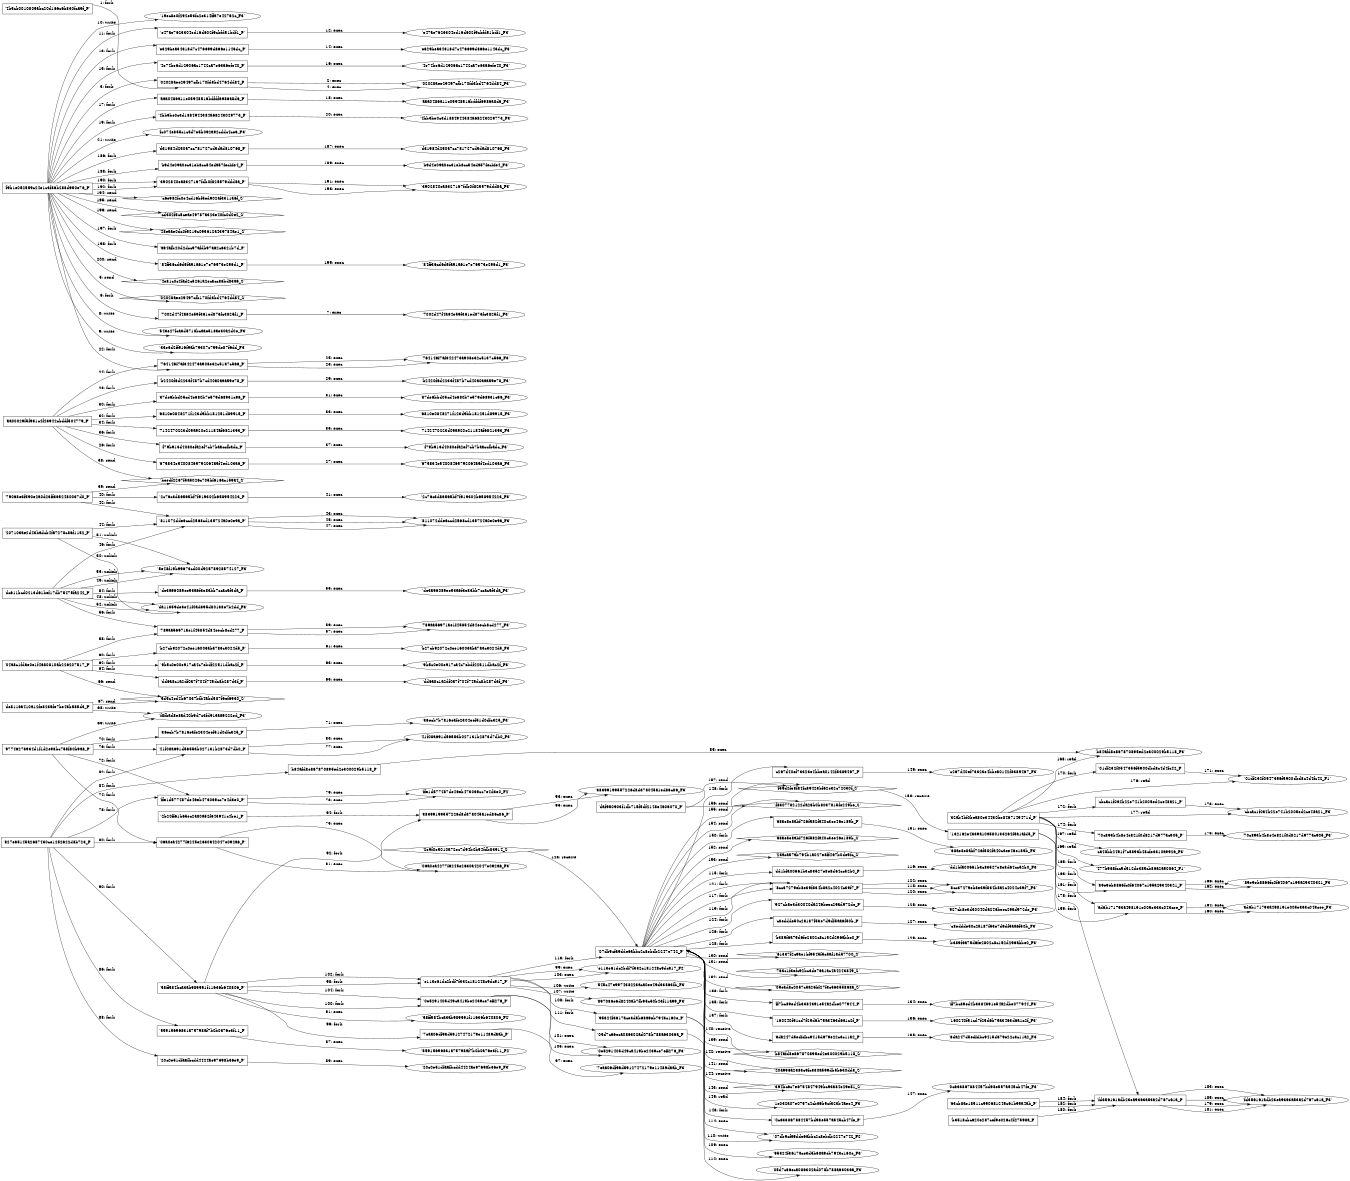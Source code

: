 digraph "D:\Learning\Paper\apt\基于CTI的攻击预警\Dataset\攻击图\ASGfromALLCTI\What tracking an attacker email infrastructure tells us about persistent cybercriminal operations.dot" {
rankdir="LR"
size="9"
fixedsize="false"
splines="true"
nodesep=0.3
ranksep=0
fontsize=10
overlap="scalexy"
engine= "neato"
	"'4b5cb0010805abc20d166c6b830fca9f_P'" [node_type=Process shape=box]
	"'02028aee29497cfb170fd3bd4764dd84_P'" [node_type=Process shape=box]
	"'4b5cb0010805abc20d166c6b830fca9f_P'" -> "'02028aee29497cfb170fd3bd4764dd84_P'" [label="1: fork"]
	"'02028aee29497cfb170fd3bd4764dd84_P'" [node_type=Process shape=box]
	"'02028aee29497cfb170fd3bd4764dd84_F3'" [node_type=File shape=ellipse]
	"'02028aee29497cfb170fd3bd4764dd84_P'" -> "'02028aee29497cfb170fd3bd4764dd84_F3'" [label="2: exec"]
	"'f9b1e052559c24e1c3f86b288d950e76_P'" [node_type=Process shape=box]
	"'02028aee29497cfb170fd3bd4764dd84_P'" [node_type=Process shape=box]
	"'f9b1e052559c24e1c3f86b288d950e76_P'" -> "'02028aee29497cfb170fd3bd4764dd84_P'" [label="3: fork"]
	"'02028aee29497cfb170fd3bd4764dd84_P'" [node_type=Process shape=box]
	"'02028aee29497cfb170fd3bd4764dd84_F3'" [node_type=File shape=ellipse]
	"'02028aee29497cfb170fd3bd4764dd84_P'" -> "'02028aee29497cfb170fd3bd4764dd84_F3'" [label="4: exec"]
	"'02028aee29497cfb170fd3bd4764dd84_S'" [node_type=Socket shape=diamond]
	"'f9b1e052559c24e1c3f86b288d950e76_P'" [node_type=Process shape=box]
	"'f9b1e052559c24e1c3f86b288d950e76_P'" -> "'02028aee29497cfb170fd3bd4764dd84_S'" [label="5: send"]
	"'f9b1e052559c24e1c3f86b288d950e76_P'" [node_type=Process shape=box]
	"'7002d47f4a64e59f361ed873fc3825f1_P'" [node_type=Process shape=box]
	"'f9b1e052559c24e1c3f86b288d950e76_P'" -> "'7002d47f4a64e59f361ed873fc3825f1_P'" [label="6: fork"]
	"'7002d47f4a64e59f361ed873fc3825f1_P'" [node_type=Process shape=box]
	"'7002d47f4a64e59f361ed873fc3825f1_F3'" [node_type=File shape=ellipse]
	"'7002d47f4a64e59f361ed873fc3825f1_P'" -> "'7002d47f4a64e59f361ed873fc3825f1_F3'" [label="7: exec"]
	"'543e27fca3d5718bcaae518ae30a2d0e_F3'" [node_type=file shape=ellipse]
	"'f9b1e052559c24e1c3f86b288d950e76_P'" [node_type=Process shape=box]
	"'f9b1e052559c24e1c3f86b288d950e76_P'" -> "'543e27fca3d5718bcaae518ae30a2d0e_F3'" [label="8: write"]
	"'33e3d2ff916f9ab79307c759de87f6dd_F3'" [node_type=file shape=ellipse]
	"'f9b1e052559c24e1c3f86b288d950e76_P'" [node_type=Process shape=box]
	"'f9b1e052559c24e1c3f86b288d950e76_P'" -> "'33e3d2ff916f9ab79307c759de87f6dd_F3'" [label="9: write"]
	"'19ec8e0f292e53fc2e314ffa7e42762c_F3'" [node_type=file shape=ellipse]
	"'f9b1e052559c24e1c3f86b288d950e76_P'" [node_type=Process shape=box]
	"'f9b1e052559c24e1c3f86b288d950e76_P'" -> "'19ec8e0f292e53fc2e314ffa7e42762c_F3'" [label="10: write"]
	"'f9b1e052559c24e1c3f86b288d950e76_P'" [node_type=Process shape=box]
	"'e47ae7623304ed16d602f9cbfd51bdf1_P'" [node_type=Process shape=box]
	"'f9b1e052559c24e1c3f86b288d950e76_P'" -> "'e47ae7623304ed16d602f9cbfd51bdf1_P'" [label="11: fork"]
	"'e47ae7623304ed16d602f9cbfd51bdf1_P'" [node_type=Process shape=box]
	"'e47ae7623304ed16d602f9cbfd51bdf1_F3'" [node_type=File shape=ellipse]
	"'e47ae7623304ed16d602f9cbfd51bdf1_P'" -> "'e47ae7623304ed16d602f9cbfd51bdf1_F3'" [label="12: exec"]
	"'f9b1e052559c24e1c3f86b288d950e76_P'" [node_type=Process shape=box]
	"'e329bea34318d7c476699d866e1143dc_P'" [node_type=Process shape=box]
	"'f9b1e052559c24e1c3f86b288d950e76_P'" -> "'e329bea34318d7c476699d866e1143dc_P'" [label="13: fork"]
	"'e329bea34318d7c476699d866e1143dc_P'" [node_type=Process shape=box]
	"'e329bea34318d7c476699d866e1143dc_F3'" [node_type=File shape=ellipse]
	"'e329bea34318d7c476699d866e1143dc_P'" -> "'e329bea34318d7c476699d866e1143dc_F3'" [label="14: exec"]
	"'f9b1e052559c24e1c3f86b288d950e76_P'" [node_type=Process shape=box]
	"'4e74be6d12906ac1742ca7e63a6efe40_P'" [node_type=Process shape=box]
	"'f9b1e052559c24e1c3f86b288d950e76_P'" -> "'4e74be6d12906ac1742ca7e63a6efe40_P'" [label="15: fork"]
	"'4e74be6d12906ac1742ca7e63a6efe40_P'" [node_type=Process shape=box]
	"'4e74be6d12906ac1742ca7e63a6efe40_F3'" [node_type=File shape=ellipse]
	"'4e74be6d12906ac1742ca7e63a6efe40_P'" -> "'4e74be6d12906ac1742ca7e63a6efe40_F3'" [label="16: exec"]
	"'f9b1e052559c24e1c3f86b288d950e76_P'" [node_type=Process shape=box]
	"'aaa0486a11e05948516bdfdf6986a8d6_P'" [node_type=Process shape=box]
	"'f9b1e052559c24e1c3f86b288d950e76_P'" -> "'aaa0486a11e05948516bdfdf6986a8d6_P'" [label="17: fork"]
	"'aaa0486a11e05948516bdfdf6986a8d6_P'" [node_type=Process shape=box]
	"'aaa0486a11e05948516bdfdf6986a8d6_F3'" [node_type=File shape=ellipse]
	"'aaa0486a11e05948516bdfdf6986a8d6_P'" -> "'aaa0486a11e05948516bdfdf6986a8d6_F3'" [label="18: exec"]
	"'f9b1e052559c24e1c3f86b288d950e76_P'" [node_type=Process shape=box]
	"'4bb9be0c3d1884944384a68243029773_P'" [node_type=Process shape=box]
	"'f9b1e052559c24e1c3f86b288d950e76_P'" -> "'4bb9be0c3d1884944384a68243029773_P'" [label="19: fork"]
	"'4bb9be0c3d1884944384a68243029773_P'" [node_type=Process shape=box]
	"'4bb9be0c3d1884944384a68243029773_F3'" [node_type=File shape=ellipse]
	"'4bb9be0c3d1884944384a68243029773_P'" -> "'4bb9be0c3d1884944384a68243029773_F3'" [label="20: exec"]
	"'fc074e855c1c5d7e5b092a92cddc4ce6_F3'" [node_type=file shape=ellipse]
	"'f9b1e052559c24e1c3f86b288d950e76_P'" [node_type=Process shape=box]
	"'f9b1e052559c24e1c3f86b288d950e76_P'" -> "'fc074e855c1c5d7e5b092a92cddc4ce6_F3'" [label="21: write"]
	"'f9b1e052559c24e1c3f86b288d950e76_P'" [node_type=Process shape=box]
	"'764146f7af342473a908e32c5137c566_P'" [node_type=Process shape=box]
	"'f9b1e052559c24e1c3f86b288d950e76_P'" -> "'764146f7af342473a908e32c5137c566_P'" [label="22: fork"]
	"'764146f7af342473a908e32c5137c566_P'" [node_type=Process shape=box]
	"'764146f7af342473a908e32c5137c566_F3'" [node_type=File shape=ellipse]
	"'764146f7af342473a908e32c5137c566_P'" -> "'764146f7af342473a908e32c5137c566_F3'" [label="23: exec"]
	"'aa00029f5f981c4f23942cbddf504779_P'" [node_type=Process shape=box]
	"'764146f7af342473a908e32c5137c566_P'" [node_type=Process shape=box]
	"'aa00029f5f981c4f23942cbddf504779_P'" -> "'764146f7af342473a908e32c5137c566_P'" [label="24: fork"]
	"'764146f7af342473a908e32c5137c566_P'" [node_type=Process shape=box]
	"'764146f7af342473a908e32c5137c566_F3'" [node_type=File shape=ellipse]
	"'764146f7af342473a908e32c5137c566_P'" -> "'764146f7af342473a908e32c5137c566_F3'" [label="25: exec"]
	"'aa00029f5f981c4f23942cbddf504779_P'" [node_type=Process shape=box]
	"'675834e54008465792064a5f4ed103a6_P'" [node_type=Process shape=box]
	"'aa00029f5f981c4f23942cbddf504779_P'" -> "'675834e54008465792064a5f4ed103a6_P'" [label="26: fork"]
	"'675834e54008465792064a5f4ed103a6_P'" [node_type=Process shape=box]
	"'675834e54008465792064a5f4ed103a6_F3'" [node_type=File shape=ellipse]
	"'675834e54008465792064a5f4ed103a6_P'" -> "'675834e54008465792064a5f4ed103a6_F3'" [label="27: exec"]
	"'aa00029f5f981c4f23942cbddf504779_P'" [node_type=Process shape=box]
	"'b2420f6d2233f487b7cd40a0aaa59e78_P'" [node_type=Process shape=box]
	"'aa00029f5f981c4f23942cbddf504779_P'" -> "'b2420f6d2233f487b7cd40a0aaa59e78_P'" [label="28: fork"]
	"'b2420f6d2233f487b7cd40a0aaa59e78_P'" [node_type=Process shape=box]
	"'b2420f6d2233f487b7cd40a0aaa59e78_F3'" [node_type=File shape=ellipse]
	"'b2420f6d2233f487b7cd40a0aaa59e78_P'" -> "'b2420f6d2233f487b7cd40a0aaa59e78_F3'" [label="29: exec"]
	"'aa00029f5f981c4f23942cbddf504779_P'" [node_type=Process shape=box]
	"'37de6bbd05cd4e680b7e579d68931c96_P'" [node_type=Process shape=box]
	"'aa00029f5f981c4f23942cbddf504779_P'" -> "'37de6bbd05cd4e680b7e579d68931c96_P'" [label="30: fork"]
	"'37de6bbd05cd4e680b7e579d68931c96_P'" [node_type=Process shape=box]
	"'37de6bbd05cd4e680b7e579d68931c96_F3'" [node_type=File shape=ellipse]
	"'37de6bbd05cd4e680b7e579d68931c96_P'" -> "'37de6bbd05cd4e680b7e579d68931c96_F3'" [label="31: exec"]
	"'aa00029f5f981c4f23942cbddf504779_P'" [node_type=Process shape=box]
	"'6810e0848271f123d9bb181251d89915_P'" [node_type=Process shape=box]
	"'aa00029f5f981c4f23942cbddf504779_P'" -> "'6810e0848271f123d9bb181251d89915_P'" [label="32: fork"]
	"'6810e0848271f123d9bb181251d89915_P'" [node_type=Process shape=box]
	"'6810e0848271f123d9bb181251d89915_F3'" [node_type=File shape=ellipse]
	"'6810e0848271f123d9bb181251d89915_P'" -> "'6810e0848271f123d9bb181251d89915_F3'" [label="33: exec"]
	"'aa00029f5f981c4f23942cbddf504779_P'" [node_type=Process shape=box]
	"'7142470223d09a920e21184af6821393_P'" [node_type=Process shape=box]
	"'aa00029f5f981c4f23942cbddf504779_P'" -> "'7142470223d09a920e21184af6821393_P'" [label="34: fork"]
	"'7142470223d09a920e21184af6821393_P'" [node_type=Process shape=box]
	"'7142470223d09a920e21184af6821393_F3'" [node_type=File shape=ellipse]
	"'7142470223d09a920e21184af6821393_P'" -> "'7142470223d09a920e21184af6821393_F3'" [label="35: exec"]
	"'aa00029f5f981c4f23942cbddf504779_P'" [node_type=Process shape=box]
	"'f79b913d4080efa2ef7cb7baaccfbadc_P'" [node_type=Process shape=box]
	"'aa00029f5f981c4f23942cbddf504779_P'" -> "'f79b913d4080efa2ef7cb7baaccfbadc_P'" [label="36: fork"]
	"'f79b913d4080efa2ef7cb7baaccfbadc_P'" [node_type=Process shape=box]
	"'f79b913d4080efa2ef7cb7baaccfbadc_F3'" [node_type=File shape=ellipse]
	"'f79b913d4080efa2ef7cb7baaccfbadc_P'" -> "'f79b913d4080efa2ef7cb7baaccfbadc_F3'" [label="37: exec"]
	"'beedf2267f5a5026c705bf616ac159a4_S'" [node_type=Socket shape=diamond]
	"'aa00029f5f981c4f23942cbddf504779_P'" [node_type=Process shape=box]
	"'aa00029f5f981c4f23942cbddf504779_P'" -> "'beedf2267f5a5026c705bf616ac159a4_S'" [label="38: send"]
	"'beedf2267f5a5026c705bf616ac159a4_S'" [node_type=Socket shape=diamond]
	"'79068e3f590e2a0d23ff3652480037d0_P'" [node_type=Process shape=box]
	"'79068e3f590e2a0d23ff3652480037d0_P'" -> "'beedf2267f5a5026c705bf616ac159a4_S'" [label="39: send"]
	"'79068e3f590e2a0d23ff3652480037d0_P'" [node_type=Process shape=box]
	"'2c76c3d86565bf7f919302b658954223_P'" [node_type=Process shape=box]
	"'79068e3f590e2a0d23ff3652480037d0_P'" -> "'2c76c3d86565bf7f919302b658954223_P'" [label="40: fork"]
	"'2c76c3d86565bf7f919302b658954223_P'" [node_type=Process shape=box]
	"'2c76c3d86565bf7f919302b658954223_F3'" [node_type=File shape=ellipse]
	"'2c76c3d86565bf7f919302b658954223_P'" -> "'2c76c3d86565bf7f919302b658954223_F3'" [label="41: exec"]
	"'79068e3f590e2a0d23ff3652480037d0_P'" [node_type=Process shape=box]
	"'811072dde6ccd2568cd135724a0e0e9a_P'" [node_type=Process shape=box]
	"'79068e3f590e2a0d23ff3652480037d0_P'" -> "'811072dde6ccd2568cd135724a0e0e9a_P'" [label="42: fork"]
	"'811072dde6ccd2568cd135724a0e0e9a_P'" [node_type=Process shape=box]
	"'811072dde6ccd2568cd135724a0e0e9a_F3'" [node_type=File shape=ellipse]
	"'811072dde6ccd2568cd135724a0e0e9a_P'" -> "'811072dde6ccd2568cd135724a0e0e9a_F3'" [label="43: exec"]
	"'207103ae2d43badcb4fa7278c86f1152_P'" [node_type=Process shape=box]
	"'811072dde6ccd2568cd135724a0e0e9a_P'" [node_type=Process shape=box]
	"'207103ae2d43badcb4fa7278c86f1152_P'" -> "'811072dde6ccd2568cd135724a0e0e9a_P'" [label="44: fork"]
	"'811072dde6ccd2568cd135724a0e0e9a_P'" [node_type=Process shape=box]
	"'811072dde6ccd2568cd135724a0e0e9a_F3'" [node_type=File shape=ellipse]
	"'811072dde6ccd2568cd135724a0e0e9a_P'" -> "'811072dde6ccd2568cd135724a0e0e9a_F3'" [label="45: exec"]
	"'dc611bcd0213d61bef17db75475fa242_P'" [node_type=Process shape=box]
	"'811072dde6ccd2568cd135724a0e0e9a_P'" [node_type=Process shape=box]
	"'dc611bcd0213d61bef17db75475fa242_P'" -> "'811072dde6ccd2568cd135724a0e0e9a_P'" [label="46: fork"]
	"'811072dde6ccd2568cd135724a0e0e9a_P'" [node_type=Process shape=box]
	"'811072dde6ccd2568cd135724a0e0e9a_F3'" [node_type=File shape=ellipse]
	"'811072dde6ccd2568cd135724a0e0e9a_P'" -> "'811072dde6ccd2568cd135724a0e0e9a_F3'" [label="47: exec"]
	"'da11359de3e41f0ad395d80138e7b2dd_F3'" [node_type=file shape=ellipse]
	"'dc611bcd0213d61bef17db75475fa242_P'" [node_type=Process shape=box]
	"'dc611bcd0213d61bef17db75475fa242_P'" -> "'da11359de3e41f0ad395d80138e7b2dd_F3'" [label="48: unlink"]
	"'5e48f19b99673cd00d92578928574127_F3'" [node_type=file shape=ellipse]
	"'dc611bcd0213d61bef17db75475fa242_P'" [node_type=Process shape=box]
	"'dc611bcd0213d61bef17db75475fa242_P'" -> "'5e48f19b99673cd00d92578928574127_F3'" [label="49: unlink"]
	"'da11359de3e41f0ad395d80138e7b2dd_F3'" [node_type=file shape=ellipse]
	"'207103ae2d43badcb4fa7278c86f1152_P'" [node_type=Process shape=box]
	"'207103ae2d43badcb4fa7278c86f1152_P'" -> "'da11359de3e41f0ad395d80138e7b2dd_F3'" [label="50: unlink"]
	"'5e48f19b99673cd00d92578928574127_F3'" [node_type=file shape=ellipse]
	"'207103ae2d43badcb4fa7278c86f1152_P'" [node_type=Process shape=box]
	"'207103ae2d43badcb4fa7278c86f1152_P'" -> "'5e48f19b99673cd00d92578928574127_F3'" [label="51: unlink"]
	"'da11359de3e41f0ad395d80138e7b2dd_F3'" [node_type=file shape=ellipse]
	"'dc611bcd0213d61bef17db75475fa242_P'" [node_type=Process shape=box]
	"'dc611bcd0213d61bef17db75475fa242_P'" -> "'da11359de3e41f0ad395d80138e7b2dd_F3'" [label="52: unlink"]
	"'5e48f19b99673cd00d92578928574127_F3'" [node_type=file shape=ellipse]
	"'dc611bcd0213d61bef17db75475fa242_P'" [node_type=Process shape=box]
	"'dc611bcd0213d61bef17db75475fa242_P'" -> "'5e48f19b99673cd00d92578928574127_F3'" [label="53: unlink"]
	"'dc611bcd0213d61bef17db75475fa242_P'" [node_type=Process shape=box]
	"'de3a96089ee53a6f3e83bb7ccac5f3da_P'" [node_type=Process shape=box]
	"'dc611bcd0213d61bef17db75475fa242_P'" -> "'de3a96089ee53a6f3e83bb7ccac5f3da_P'" [label="54: fork"]
	"'de3a96089ee53a6f3e83bb7ccac5f3da_P'" [node_type=Process shape=box]
	"'de3a96089ee53a6f3e83bb7ccac5f3da_F3'" [node_type=File shape=ellipse]
	"'de3a96089ee53a6f3e83bb7ccac5f3da_P'" -> "'de3a96089ee53a6f3e83bb7ccac5f3da_F3'" [label="55: exec"]
	"'dc611bcd0213d61bef17db75475fa242_P'" [node_type=Process shape=box]
	"'789aa56971ae1f45854d84eecb8cd277_P'" [node_type=Process shape=box]
	"'dc611bcd0213d61bef17db75475fa242_P'" -> "'789aa56971ae1f45854d84eecb8cd277_P'" [label="56: fork"]
	"'789aa56971ae1f45854d84eecb8cd277_P'" [node_type=Process shape=box]
	"'789aa56971ae1f45854d84eecb8cd277_F3'" [node_type=File shape=ellipse]
	"'789aa56971ae1f45854d84eecb8cd277_P'" -> "'789aa56971ae1f45854d84eecb8cd277_F3'" [label="57: exec"]
	"'04a8c1fdae0e1f4680810ab226207517_P'" [node_type=Process shape=box]
	"'789aa56971ae1f45854d84eecb8cd277_P'" [node_type=Process shape=box]
	"'04a8c1fdae0e1f4680810ab226207517_P'" -> "'789aa56971ae1f45854d84eecb8cd277_P'" [label="58: fork"]
	"'789aa56971ae1f45854d84eecb8cd277_P'" [node_type=Process shape=box]
	"'789aa56971ae1f45854d84eecb8cd277_F3'" [node_type=File shape=ellipse]
	"'789aa56971ae1f45854d84eecb8cd277_P'" -> "'789aa56971ae1f45854d84eecb8cd277_F3'" [label="59: exec"]
	"'04a8c1fdae0e1f4680810ab226207517_P'" [node_type=Process shape=box]
	"'b27cb92072c0ee16003aba783c3024d5_P'" [node_type=Process shape=box]
	"'04a8c1fdae0e1f4680810ab226207517_P'" -> "'b27cb92072c0ee16003aba783c3024d5_P'" [label="60: fork"]
	"'b27cb92072c0ee16003aba783c3024d5_P'" [node_type=Process shape=box]
	"'b27cb92072c0ee16003aba783c3024d5_F3'" [node_type=File shape=ellipse]
	"'b27cb92072c0ee16003aba783c3024d5_P'" -> "'b27cb92072c0ee16003aba783c3024d5_F3'" [label="61: exec"]
	"'04a8c1fdae0e1f4680810ab226207517_P'" [node_type=Process shape=box]
	"'9b5c0e00e917ca4c7ebdf22511dbac2f_P'" [node_type=Process shape=box]
	"'04a8c1fdae0e1f4680810ab226207517_P'" -> "'9b5c0e00e917ca4c7ebdf22511dbac2f_P'" [label="62: fork"]
	"'9b5c0e00e917ca4c7ebdf22511dbac2f_P'" [node_type=Process shape=box]
	"'9b5c0e00e917ca4c7ebdf22511dbac2f_F3'" [node_type=File shape=ellipse]
	"'9b5c0e00e917ca4c7ebdf22511dbac2f_P'" -> "'9b5c0e00e917ca4c7ebdf22511dbac2f_F3'" [label="63: exec"]
	"'04a8c1fdae0e1f4680810ab226207517_P'" [node_type=Process shape=box]
	"'dd6a8c1a2df0a7f704f745dc8b287d3f_P'" [node_type=Process shape=box]
	"'04a8c1fdae0e1f4680810ab226207517_P'" -> "'dd6a8c1a2df0a7f704f745dc8b287d3f_P'" [label="64: fork"]
	"'dd6a8c1a2df0a7f704f745dc8b287d3f_P'" [node_type=Process shape=box]
	"'dd6a8c1a2df0a7f704f745dc8b287d3f_F3'" [node_type=File shape=ellipse]
	"'dd6a8c1a2df0a7f704f745dc8b287d3f_P'" -> "'dd6a8c1a2df0a7f704f745dc8b287d3f_F3'" [label="65: exec"]
	"'5d5c4ed4b67037bfb4abd587f6ef6930_S'" [node_type=Socket shape=diamond]
	"'04a8c1fdae0e1f4680810ab226207517_P'" [node_type=Process shape=box]
	"'04a8c1fdae0e1f4680810ab226207517_P'" -> "'5d5c4ed4b67037bfb4abd587f6ef6930_S'" [label="66: send"]
	"'5d5c4ed4b67037bfb4abd587f6ef6930_S'" [node_type=Socket shape=diamond]
	"'de8116a410a12fe8235fe7be43b585d3_P'" [node_type=Process shape=box]
	"'de8116a410a12fe8235fe7be43b585d3_P'" -> "'5d5c4ed4b67037bfb4abd587f6ef6930_S'" [label="67: send"]
	"'f8fbad8e8ad40b9d7c3fd913aa9222ed_F3'" [node_type=file shape=ellipse]
	"'de8116a410a12fe8235fe7be43b585d3_P'" [node_type=Process shape=box]
	"'de8116a410a12fe8235fe7be43b585d3_P'" -> "'f8fbad8e8ad40b9d7c3fd913aa9222ed_F3'" [label="68: write"]
	"'f8fbad8e8ad40b9d7c3fd913aa9222ed_F3'" [node_type=file shape=ellipse]
	"'97746273934d1f1d2e98bc758f80b9a8_P'" [node_type=Process shape=box]
	"'97746273934d1f1d2e98bc758f80b9a8_P'" -> "'f8fbad8e8ad40b9d7c3fd913aa9222ed_F3'" [label="69: write"]
	"'97746273934d1f1d2e98bc758f80b9a8_P'" [node_type=Process shape=box]
	"'36ecb7b7816eafe2304eef51d0dfc325_P'" [node_type=Process shape=box]
	"'97746273934d1f1d2e98bc758f80b9a8_P'" -> "'36ecb7b7816eafe2304eef51d0dfc325_P'" [label="70: fork"]
	"'36ecb7b7816eafe2304eef51d0dfc325_P'" [node_type=Process shape=box]
	"'36ecb7b7816eafe2304eef51d0dfc325_F3'" [node_type=File shape=ellipse]
	"'36ecb7b7816eafe2304eef51d0dfc325_P'" -> "'36ecb7b7816eafe2304eef51d0dfc325_F3'" [label="71: exec"]
	"'97746273934d1f1d2e98bc758f80b9a8_P'" [node_type=Process shape=box]
	"'ffe1d577487de46eb473039cc7e4d3e0_P'" [node_type=Process shape=box]
	"'97746273934d1f1d2e98bc758f80b9a8_P'" -> "'ffe1d577487de46eb473039cc7e4d3e0_P'" [label="72: fork"]
	"'ffe1d577487de46eb473039cc7e4d3e0_P'" [node_type=Process shape=box]
	"'ffe1d577487de46eb473039cc7e4d3e0_F2'" [node_type=File shape=ellipse]
	"'ffe1d577487de46eb473039cc7e4d3e0_P'" -> "'ffe1d577487de46eb473039cc7e4d3e0_F2'" [label="73: exec"]
	"'97746273934d1f1d2e98bc758f80b9a8_P'" [node_type=Process shape=box]
	"'06a0ea4277f6245e2630a42047e092a6_P'" [node_type=Process shape=box]
	"'97746273934d1f1d2e98bc758f80b9a8_P'" -> "'06a0ea4277f6245e2630a42047e092a6_P'" [label="74: fork"]
	"'06a0ea4277f6245e2630a42047e092a6_P'" [node_type=Process shape=box]
	"'06a0ea4277f6245e2630a42047e092a6_F3'" [node_type=File shape=ellipse]
	"'06a0ea4277f6245e2630a42047e092a6_P'" -> "'06a0ea4277f6245e2630a42047e092a6_F3'" [label="75: exec"]
	"'97746273934d1f1d2e98bc758f80b9a8_P'" [node_type=Process shape=box]
	"'41f08a691d56553b027131b2873d7db0_P'" [node_type=Process shape=box]
	"'97746273934d1f1d2e98bc758f80b9a8_P'" -> "'41f08a691d56553b027131b2873d7db0_P'" [label="76: fork"]
	"'41f08a691d56553b027131b2873d7db0_P'" [node_type=Process shape=box]
	"'41f08a691d56553b027131b2873d7db0_F3'" [node_type=File shape=ellipse]
	"'41f08a691d56553b027131b2873d7db0_P'" -> "'41f08a691d56553b027131b2873d7db0_F3'" [label="77: exec"]
	"'827e65145a2687430ce1252622d8b723_P'" [node_type=Process shape=box]
	"'ffe1d577487de46eb473039cc7e4d3e0_P'" [node_type=Process shape=box]
	"'827e65145a2687430ce1252622d8b723_P'" -> "'ffe1d577487de46eb473039cc7e4d3e0_P'" [label="78: fork"]
	"'ffe1d577487de46eb473039cc7e4d3e0_P'" [node_type=Process shape=box]
	"'ffe1d577487de46eb473039cc7e4d3e0_F2'" [node_type=File shape=ellipse]
	"'ffe1d577487de46eb473039cc7e4d3e0_P'" -> "'ffe1d577487de46eb473039cc7e4d3e0_F2'" [label="79: exec"]
	"'827e65145a2687430ce1252622d8b723_P'" [node_type=Process shape=box]
	"'06a0ea4277f6245e2630a42047e092a6_P'" [node_type=Process shape=box]
	"'827e65145a2687430ce1252622d8b723_P'" -> "'06a0ea4277f6245e2630a42047e092a6_P'" [label="80: fork"]
	"'06a0ea4277f6245e2630a42047e092a6_P'" [node_type=Process shape=box]
	"'06a0ea4277f6245e2630a42047e092a6_F3'" [node_type=File shape=ellipse]
	"'06a0ea4277f6245e2630a42047e092a6_P'" -> "'06a0ea4277f6245e2630a42047e092a6_F3'" [label="81: exec"]
	"'827e65145a2687430ce1252622d8b723_P'" [node_type=Process shape=box]
	"'41f08a691d56553b027131b2873d7db0_P'" [node_type=Process shape=box]
	"'827e65145a2687430ce1252622d8b723_P'" -> "'41f08a691d56553b027131b2873d7db0_P'" [label="82: fork"]
	"'41f08a691d56553b027131b2873d7db0_P'" [node_type=Process shape=box]
	"'41f08a691d56553b027131b2873d7db0_F3'" [node_type=File shape=ellipse]
	"'41f08a691d56553b027131b2873d7db0_P'" -> "'41f08a691d56553b027131b2873d7db0_F3'" [label="83: exec"]
	"'827e65145a2687430ce1252622d8b723_P'" [node_type=Process shape=box]
	"'b84afd8e867870895ed2e300029b5118_P'" [node_type=Process shape=box]
	"'827e65145a2687430ce1252622d8b723_P'" -> "'b84afd8e867870895ed2e300029b5118_P'" [label="84: fork"]
	"'b84afd8e867870895ed2e300029b5118_P'" [node_type=Process shape=box]
	"'b84afd8e867870895ed2e300029b5118_F3'" [node_type=File shape=ellipse]
	"'b84afd8e867870895ed2e300029b5118_P'" -> "'b84afd8e867870895ed2e300029b5118_F3'" [label="85: exec"]
	"'827e65145a2687430ce1252622d8b723_P'" [node_type=Process shape=box]
	"'55915696831a75798af7b0b0a76e3f11_P'" [node_type=Process shape=box]
	"'827e65145a2687430ce1252622d8b723_P'" -> "'55915696831a75798af7b0b0a76e3f11_P'" [label="86: fork"]
	"'55915696831a75798af7b0b0a76e3f11_P'" [node_type=Process shape=box]
	"'55915696831a75798af7b0b0a76e3f11_F2'" [node_type=File shape=ellipse]
	"'55915696831a75798af7b0b0a76e3f11_P'" -> "'55915696831a75798af7b0b0a76e3f11_F2'" [label="87: exec"]
	"'827e65145a2687430ce1252622d8b723_P'" [node_type=Process shape=box]
	"'20c0e51dfaafbcdd4424ae97698b36e9_P'" [node_type=Process shape=box]
	"'827e65145a2687430ce1252622d8b723_P'" -> "'20c0e51dfaafbcdd4424ae97698b36e9_P'" [label="88: fork"]
	"'20c0e51dfaafbcdd4424ae97698b36e9_P'" [node_type=Process shape=box]
	"'20c0e51dfaafbcdd4424ae97698b36e9_F3'" [node_type=File shape=ellipse]
	"'20c0e51dfaafbcdd4424ae97698b36e9_P'" -> "'20c0e51dfaafbcdd4424ae97698b36e9_F3'" [label="89: exec"]
	"'827e65145a2687430ce1252622d8b723_P'" [node_type=Process shape=box]
	"'58ff584bca3ab989591f11636b640806_P'" [node_type=Process shape=box]
	"'827e65145a2687430ce1252622d8b723_P'" -> "'58ff584bca3ab989591f11636b640806_P'" [label="90: fork"]
	"'58ff584bca3ab989591f11636b640806_P'" [node_type=Process shape=box]
	"'58ff584bca3ab989591f11636b640806_F2'" [node_type=File shape=ellipse]
	"'58ff584bca3ab989591f11636b640806_P'" -> "'58ff584bca3ab989591f11636b640806_F2'" [label="91: exec"]
	"'58ff584bca3ab989591f11636b640806_P'" [node_type=Process shape=box]
	"'38399199557226d8d378045a1ed86c86_P'" [node_type=Process shape=box]
	"'58ff584bca3ab989591f11636b640806_P'" -> "'38399199557226d8d378045a1ed86c86_P'" [label="92: fork"]
	"'38399199557226d8d378045a1ed86c86_P'" [node_type=Process shape=box]
	"'38399199557226d8d378045a1ed86c86_F3'" [node_type=File shape=ellipse]
	"'38399199557226d8d378045a1ed86c86_P'" -> "'38399199557226d8d378045a1ed86c86_F3'" [label="93: exec"]
	"'2b20ff61b65ec2a80a52f643941c4be1_P'" [node_type=Process shape=box]
	"'38399199557226d8d378045a1ed86c86_P'" [node_type=Process shape=box]
	"'2b20ff61b65ec2a80a52f643941c4be1_P'" -> "'38399199557226d8d378045a1ed86c86_P'" [label="94: fork"]
	"'38399199557226d8d378045a1ed86c86_P'" [node_type=Process shape=box]
	"'38399199557226d8d378045a1ed86c86_F3'" [node_type=File shape=ellipse]
	"'38399199557226d8d378045a1ed86c86_P'" -> "'38399199557226d8d378045a1ed86c86_F3'" [label="95: exec"]
	"'58ff584bca3ab989591f11636b640806_P'" [node_type=Process shape=box]
	"'7eaa06df9ad59127472179e11489daab_P'" [node_type=Process shape=box]
	"'58ff584bca3ab989591f11636b640806_P'" -> "'7eaa06df9ad59127472179e11489daab_P'" [label="96: fork"]
	"'7eaa06df9ad59127472179e11489daab_P'" [node_type=Process shape=box]
	"'7eaa06df9ad59127472179e11489daab_F3'" [node_type=File shape=ellipse]
	"'7eaa06df9ad59127472179e11489daab_P'" -> "'7eaa06df9ad59127472179e11489daab_F3'" [label="97: exec"]
	"'58ff584bca3ab989591f11636b640806_P'" [node_type=Process shape=box]
	"'e113e61dc2bdf7f332c181248c9dc917_P'" [node_type=Process shape=box]
	"'58ff584bca3ab989591f11636b640806_P'" -> "'e113e61dc2bdf7f332c181248c9dc917_P'" [label="98: fork"]
	"'e113e61dc2bdf7f332c181248c9dc917_P'" [node_type=Process shape=box]
	"'e113e61dc2bdf7f332c181248c9dc917_F2'" [node_type=File shape=ellipse]
	"'e113e61dc2bdf7f332c181248c9dc917_P'" -> "'e113e61dc2bdf7f332c181248c9dc917_F2'" [label="99: exec"]
	"'58ff584bca3ab989591f11636b640806_P'" [node_type=Process shape=box]
	"'0e5291405d49ca419be2439ce7eff276_P'" [node_type=Process shape=box]
	"'58ff584bca3ab989591f11636b640806_P'" -> "'0e5291405d49ca419be2439ce7eff276_P'" [label="100: fork"]
	"'0e5291405d49ca419be2439ce7eff276_P'" [node_type=Process shape=box]
	"'0e5291405d49ca419be2439ce7eff276_F3'" [node_type=File shape=ellipse]
	"'0e5291405d49ca419be2439ce7eff276_P'" -> "'0e5291405d49ca419be2439ce7eff276_F3'" [label="101: exec"]
	"'58ff584bca3ab989591f11636b640806_P'" [node_type=Process shape=box]
	"'e113e61dc2bdf7f332c181248c9dc917_P'" [node_type=Process shape=box]
	"'58ff584bca3ab989591f11636b640806_P'" -> "'e113e61dc2bdf7f332c181248c9dc917_P'" [label="102: fork"]
	"'e113e61dc2bdf7f332c181248c9dc917_P'" [node_type=Process shape=box]
	"'e113e61dc2bdf7f332c181248c9dc917_F2'" [node_type=File shape=ellipse]
	"'e113e61dc2bdf7f332c181248c9dc917_P'" -> "'e113e61dc2bdf7f332c181248c9dc917_F2'" [label="103: exec"]
	"'58ff584bca3ab989591f11636b640806_P'" [node_type=Process shape=box]
	"'0e5291405d49ca419be2439ce7eff276_P'" [node_type=Process shape=box]
	"'58ff584bca3ab989591f11636b640806_P'" -> "'0e5291405d49ca419be2439ce7eff276_P'" [label="104: fork"]
	"'0e5291405d49ca419be2439ce7eff276_P'" [node_type=Process shape=box]
	"'0e5291405d49ca419be2439ce7eff276_F3'" [node_type=File shape=ellipse]
	"'0e5291405d49ca419be2439ce7eff276_P'" -> "'0e5291405d49ca419be2439ce7eff276_F3'" [label="105: exec"]
	"'545c47e997438223aca0ee49d33863fb_F3'" [node_type=file shape=ellipse]
	"'e113e61dc2bdf7f332c181248c9dc917_P'" [node_type=Process shape=box]
	"'e113e61dc2bdf7f332c181248c9dc917_P'" -> "'545c47e997438223aca0ee49d33863fb_F3'" [label="106: write"]
	"'897086e6d8240ab7fb95c50b43f11a99_F3'" [node_type=file shape=ellipse]
	"'e113e61dc2bdf7f332c181248c9dc917_P'" [node_type=Process shape=box]
	"'e113e61dc2bdf7f332c181248c9dc917_P'" -> "'897086e6d8240ab7fb95c50b43f11a99_F3'" [label="107: write"]
	"'e113e61dc2bdf7f332c181248c9dc917_P'" [node_type=Process shape=box]
	"'95324f3617ace3d5b68a9eb7943c160e_P'" [node_type=Process shape=box]
	"'e113e61dc2bdf7f332c181248c9dc917_P'" -> "'95324f3617ace3d5b68a9eb7943c160e_P'" [label="108: fork"]
	"'95324f3617ace3d5b68a9eb7943c160e_P'" [node_type=Process shape=box]
	"'95324f3617ace3d5b68a9eb7943c160e_F3'" [node_type=File shape=ellipse]
	"'95324f3617ace3d5b68a9eb7943c160e_P'" -> "'95324f3617ace3d5b68a9eb7943c160e_F3'" [label="109: exec"]
	"'07db9cfa9dde6abbc2c8ebdb2247e742_F2'" [node_type=file shape=ellipse]
	"'95324f3617ace3d5b68a9eb7943c160e_P'" [node_type=Process shape=box]
	"'95324f3617ace3d5b68a9eb7943c160e_P'" -> "'07db9cfa9dde6abbc2c8ebdb2247e742_F2'" [label="110: write"]
	"'e113e61dc2bdf7f332c181248c9dc917_P'" [node_type=Process shape=box]
	"'05d7c66eca086302ad078b788a63036a_P'" [node_type=Process shape=box]
	"'e113e61dc2bdf7f332c181248c9dc917_P'" -> "'05d7c66eca086302ad078b788a63036a_P'" [label="111: fork"]
	"'05d7c66eca086302ad078b788a63036a_P'" [node_type=Process shape=box]
	"'05d7c66eca086302ad078b788a63036a_F3'" [node_type=File shape=ellipse]
	"'05d7c66eca086302ad078b788a63036a_P'" -> "'05d7c66eca086302ad078b788a63036a_F3'" [label="112: exec"]
	"'e113e61dc2bdf7f332c181248c9dc917_P'" [node_type=Process shape=box]
	"'07db9cfa9dde6abbc2c8ebdb2247e742_P'" [node_type=Process shape=box]
	"'e113e61dc2bdf7f332c181248c9dc917_P'" -> "'07db9cfa9dde6abbc2c8ebdb2247e742_P'" [label="113: fork"]
	"'07db9cfa9dde6abbc2c8ebdb2247e742_P'" [node_type=Process shape=box]
	"'07db9cfa9dde6abbc2c8ebdb2247e742_F2'" [node_type=File shape=ellipse]
	"'07db9cfa9dde6abbc2c8ebdb2247e742_P'" -> "'07db9cfa9dde6abbc2c8ebdb2247e742_F2'" [label="114: exec"]
	"'07db9cfa9dde6abbc2c8ebdb2247e742_P'" [node_type=Process shape=box]
	"'dd1bfa00661b3c83527e8e8d64cc52b0_P'" [node_type=Process shape=box]
	"'07db9cfa9dde6abbc2c8ebdb2247e742_P'" -> "'dd1bfa00661b3c83527e8e8d64cc52b0_P'" [label="115: fork"]
	"'dd1bfa00661b3c83527e8e8d64cc52b0_P'" [node_type=Process shape=box]
	"'dd1bfa00661b3c83527e8e8d64cc52b0_F3'" [node_type=File shape=ellipse]
	"'dd1bfa00661b3c83527e8e8d64cc52b0_P'" -> "'dd1bfa00661b3c83527e8e8d64cc52b0_F3'" [label="116: exec"]
	"'07db9cfa9dde6abbc2c8ebdb2247e742_P'" [node_type=Process shape=box]
	"'8cc37279eb8e39f834b8a2c4024c39f7_P'" [node_type=Process shape=box]
	"'07db9cfa9dde6abbc2c8ebdb2247e742_P'" -> "'8cc37279eb8e39f834b8a2c4024c39f7_P'" [label="117: fork"]
	"'8cc37279eb8e39f834b8a2c4024c39f7_P'" [node_type=Process shape=box]
	"'8cc37279eb8e39f834b8a2c4024c39f7_F3'" [node_type=File shape=ellipse]
	"'8cc37279eb8e39f834b8a2c4024c39f7_P'" -> "'8cc37279eb8e39f834b8a2c4024c39f7_F3'" [label="118: exec"]
	"'07db9cfa9dde6abbc2c8ebdb2247e742_P'" [node_type=Process shape=box]
	"'8cc37279eb8e39f834b8a2c4024c39f7_P'" [node_type=Process shape=box]
	"'07db9cfa9dde6abbc2c8ebdb2247e742_P'" -> "'8cc37279eb8e39f834b8a2c4024c39f7_P'" [label="119: fork"]
	"'8cc37279eb8e39f834b8a2c4024c39f7_P'" [node_type=Process shape=box]
	"'8cc37279eb8e39f834b8a2c4024c39f7_F3'" [node_type=File shape=ellipse]
	"'8cc37279eb8e39f834b8a2c4024c39f7_P'" -> "'8cc37279eb8e39f834b8a2c4024c39f7_F3'" [label="120: exec"]
	"'07db9cfa9dde6abbc2c8ebdb2247e742_P'" [node_type=Process shape=box]
	"'8cc37279eb8e39f834b8a2c4024c39f7_P'" [node_type=Process shape=box]
	"'07db9cfa9dde6abbc2c8ebdb2247e742_P'" -> "'8cc37279eb8e39f834b8a2c4024c39f7_P'" [label="121: fork"]
	"'8cc37279eb8e39f834b8a2c4024c39f7_P'" [node_type=Process shape=box]
	"'8cc37279eb8e39f834b8a2c4024c39f7_F3'" [node_type=File shape=ellipse]
	"'8cc37279eb8e39f834b8a2c4024c39f7_P'" -> "'8cc37279eb8e39f834b8a2c4024c39f7_F3'" [label="122: exec"]
	"'07db9cfa9dde6abbc2c8ebdb2247e742_P'" [node_type=Process shape=box]
	"'2e9f0e5010a72ec7d94b0b54fdb83914_S'" [node_type=Socket shape=diamond]
	"'2e9f0e5010a72ec7d94b0b54fdb83914_S'" -> "'07db9cfa9dde6abbc2c8ebdb2247e742_P'" [label="123: receive"]
	"'07db9cfa9dde6abbc2c8ebdb2247e742_P'" [node_type=Process shape=box]
	"'927cb8e3d30040da246beec29ad972de_P'" [node_type=Process shape=box]
	"'07db9cfa9dde6abbc2c8ebdb2247e742_P'" -> "'927cb8e3d30040da246beec29ad972de_P'" [label="124: fork"]
	"'927cb8e3d30040da246beec29ad972de_P'" [node_type=Process shape=box]
	"'927cb8e3d30040da246beec29ad972de_F3'" [node_type=File shape=ellipse]
	"'927cb8e3d30040da246beec29ad972de_P'" -> "'927cb8e3d30040da246beec29ad972de_F3'" [label="125: exec"]
	"'07db9cfa9dde6abbc2c8ebdb2247e742_P'" [node_type=Process shape=box]
	"'c8eddde50c2a187f53e7d9df5aa6f50b_P'" [node_type=Process shape=box]
	"'07db9cfa9dde6abbc2c8ebdb2247e742_P'" -> "'c8eddde50c2a187f53e7d9df5aa6f50b_P'" [label="126: fork"]
	"'c8eddde50c2a187f53e7d9df5aa6f50b_P'" [node_type=Process shape=box]
	"'c8eddde50c2a187f53e7d9df5aa6f50b_F3'" [node_type=File shape=ellipse]
	"'c8eddde50c2a187f53e7d9df5aa6f50b_P'" -> "'c8eddde50c2a187f53e7d9df5aa6f50b_F3'" [label="127: exec"]
	"'07db9cfa9dde6abbc2c8ebdb2247e742_P'" [node_type=Process shape=box]
	"'b389f6a75d6fe2802c8c152d296abbe0_P'" [node_type=Process shape=box]
	"'07db9cfa9dde6abbc2c8ebdb2247e742_P'" -> "'b389f6a75d6fe2802c8c152d296abbe0_P'" [label="128: fork"]
	"'b389f6a75d6fe2802c8c152d296abbe0_P'" [node_type=Process shape=box]
	"'b389f6a75d6fe2802c8c152d296abbe0_F3'" [node_type=File shape=ellipse]
	"'b389f6a75d6fe2802c8c152d296abbe0_P'" -> "'b389f6a75d6fe2802c8c152d296abbe0_F3'" [label="129: exec"]
	"'61337f2c9ae1bf9545f5c5af18d57700_S'" [node_type=Socket shape=diamond]
	"'07db9cfa9dde6abbc2c8ebdb2247e742_P'" [node_type=Process shape=box]
	"'07db9cfa9dde6abbc2c8ebdb2247e742_P'" -> "'61337f2c9ae1bf9545f5c5af18d57700_S'" [label="130: send"]
	"'763c1f3efc92bc3de76a1ac4a4243849_S'" [node_type=Socket shape=diamond]
	"'07db9cfa9dde6abbc2c8ebdb2247e742_P'" [node_type=Process shape=box]
	"'07db9cfa9dde6abbc2c8ebdb2247e742_P'" -> "'763c1f3efc92bc3de76a1ac4a4243849_S'" [label="131: send"]
	"'09ead8c0057c5a26bf27f3c56355868a_S'" [node_type=Socket shape=diamond]
	"'07db9cfa9dde6abbc2c8ebdb2247e742_P'" [node_type=Process shape=box]
	"'07db9cfa9dde6abbc2c8ebdb2247e742_P'" -> "'09ead8c0057c5a26bf27f3c56355868a_S'" [label="132: send"]
	"'07db9cfa9dde6abbc2c8ebdb2247e742_P'" [node_type=Process shape=box]
	"'ff7bc89ed4b3384391e54a2dbe077944_P'" [node_type=Process shape=box]
	"'07db9cfa9dde6abbc2c8ebdb2247e742_P'" -> "'ff7bc89ed4b3384391e54a2dbe077944_P'" [label="133: fork"]
	"'ff7bc89ed4b3384391e54a2dbe077944_P'" [node_type=Process shape=box]
	"'ff7bc89ed4b3384391e54a2dbe077944_F3'" [node_type=File shape=ellipse]
	"'ff7bc89ed4b3384391e54a2dbe077944_P'" -> "'ff7bc89ed4b3384391e54a2dbe077944_F3'" [label="134: exec"]
	"'07db9cfa9dde6abbc2c8ebdb2247e742_P'" [node_type=Process shape=box]
	"'160240f51cd7f25d6b75a3463d6a1c2f_P'" [node_type=Process shape=box]
	"'07db9cfa9dde6abbc2c8ebdb2247e742_P'" -> "'160240f51cd7f25d6b75a3463d6a1c2f_P'" [label="135: fork"]
	"'160240f51cd7f25d6b75a3463d6a1c2f_P'" [node_type=Process shape=box]
	"'160240f51cd7f25d6b75a3463d6a1c2f_F3'" [node_type=File shape=ellipse]
	"'160240f51cd7f25d6b75a3463d6a1c2f_P'" -> "'160240f51cd7f25d6b75a3463d6a1c2f_F3'" [label="136: exec"]
	"'07db9cfa9dde6abbc2c8ebdb2247e742_P'" [node_type=Process shape=box]
	"'6da247d5edfdbc9415d679e22c3c11a2_P'" [node_type=Process shape=box]
	"'07db9cfa9dde6abbc2c8ebdb2247e742_P'" -> "'6da247d5edfdbc9415d679e22c3c11a2_P'" [label="137: fork"]
	"'6da247d5edfdbc9415d679e22c3c11a2_P'" [node_type=Process shape=box]
	"'6da247d5edfdbc9415d679e22c3c11a2_F3'" [node_type=File shape=ellipse]
	"'6da247d5edfdbc9415d679e22c3c11a2_P'" -> "'6da247d5edfdbc9415d679e22c3c11a2_F3'" [label="138: exec"]
	"'b84afd8e867870895ed2e300029b5118_S'" [node_type=Socket shape=diamond]
	"'07db9cfa9dde6abbc2c8ebdb2247e742_P'" [node_type=Process shape=box]
	"'07db9cfa9dde6abbc2c8ebdb2247e742_P'" -> "'b84afd8e867870895ed2e300029b5118_S'" [label="139: send"]
	"'b84afd8e867870895ed2e300029b5118_S'" -> "'07db9cfa9dde6abbc2c8ebdb2247e742_P'" [label="140: receive"]
	"'20a996a2383c9fc330a599db5b630dd3_S'" [node_type=Socket shape=diamond]
	"'07db9cfa9dde6abbc2c8ebdb2247e742_P'" [node_type=Process shape=box]
	"'07db9cfa9dde6abbc2c8ebdb2247e742_P'" -> "'20a996a2383c9fc330a599db5b630dd3_S'" [label="141: send"]
	"'20a996a2383c9fc330a599db5b630dd3_S'" -> "'07db9cfa9dde6abbc2c8ebdb2247e742_P'" [label="142: receive"]
	"'394bc6c7e6754847949bc93a84e29e81_S'" [node_type=Socket shape=diamond]
	"'07db9cfa9dde6abbc2c8ebdb2247e742_P'" [node_type=Process shape=box]
	"'07db9cfa9dde6abbc2c8ebdb2247e742_P'" -> "'394bc6c7e6754847949bc93a84e29e81_S'" [label="143: send"]
	"'394bc6c7e6754847949bc93a84e29e81_S'" -> "'07db9cfa9dde6abbc2c8ebdb2247e742_P'" [label="144: receive"]
	"'1e032a07e0757c4cba9b9cf323b4aee4_F3'" [node_type=file shape=ellipse]
	"'07db9cfa9dde6abbc2c8ebdb2247e742_P'" [node_type=Process shape=box]
	"'07db9cfa9dde6abbc2c8ebdb2247e742_P'" -> "'1e032a07e0757c4cba9b9cf323b4aee4_F3'" [label="145: read"]
	"'07db9cfa9dde6abbc2c8ebdb2247e742_P'" [node_type=Process shape=box]
	"'0c633867884457bd98e557a545cb47fe_P'" [node_type=Process shape=box]
	"'07db9cfa9dde6abbc2c8ebdb2247e742_P'" -> "'0c633867884457bd98e557a545cb47fe_P'" [label="146: fork"]
	"'0c633867884457bd98e557a545cb47fe_P'" [node_type=Process shape=box]
	"'0c633867884457bd98e557a545cb47fe_F3'" [node_type=File shape=ellipse]
	"'0c633867884457bd98e557a545cb47fe_P'" -> "'0c633867884457bd98e557a545cb47fe_F3'" [label="147: exec"]
	"'07db9cfa9dde6abbc2c8ebdb2247e742_P'" [node_type=Process shape=box]
	"'c267d40ef73323e4bbea0142f8389467_P'" [node_type=Process shape=box]
	"'07db9cfa9dde6abbc2c8ebdb2247e742_P'" -> "'c267d40ef73323e4bbea0142f8389467_P'" [label="148: fork"]
	"'c267d40ef73323e4bbea0142f8389467_P'" [node_type=Process shape=box]
	"'c267d40ef73323e4bbea0142f8389467_F3'" [node_type=File shape=ellipse]
	"'c267d40ef73323e4bbea0142f8389467_P'" -> "'c267d40ef73323e4bbea0142f8389467_F3'" [label="149: exec"]
	"'07db9cfa9dde6abbc2c8ebdb2247e742_P'" [node_type=Process shape=box]
	"'68ae8e8abf726f582fa40c3ee46e189b_P'" [node_type=Process shape=box]
	"'07db9cfa9dde6abbc2c8ebdb2247e742_P'" -> "'68ae8e8abf726f582fa40c3ee46e189b_P'" [label="150: fork"]
	"'68ae8e8abf726f582fa40c3ee46e189b_P'" [node_type=Process shape=box]
	"'68ae8e8abf726f582fa40c3ee46e189b_F3'" [node_type=File shape=ellipse]
	"'68ae8e8abf726f582fa40c3ee46e189b_P'" -> "'68ae8e8abf726f582fa40c3ee46e189b_F3'" [label="151: exec"]
	"'68ae8e8abf726f582fa40c3ee46e189b_S'" [node_type=Socket shape=diamond]
	"'07db9cfa9dde6abbc2c8ebdb2247e742_P'" [node_type=Process shape=box]
	"'07db9cfa9dde6abbc2c8ebdb2247e742_P'" -> "'68ae8e8abf726f582fa40c3ee46e189b_S'" [label="152: send"]
	"'23aca57ab794b1a027e8ff467b0de9fc_S'" [node_type=Socket shape=diamond]
	"'07db9cfa9dde6abbc2c8ebdb2247e742_P'" [node_type=Process shape=box]
	"'07db9cfa9dde6abbc2c8ebdb2247e742_P'" -> "'23aca57ab794b1a027e8ff467b0de9fc_S'" [label="153: send"]
	"'f8307782122da26b0b8037815fe249be_S'" [node_type=Socket shape=diamond]
	"'07db9cfa9dde6abbc2c8ebdb2247e742_P'" [node_type=Process shape=box]
	"'07db9cfa9dde6abbc2c8ebdb2247e742_P'" -> "'f8307782122da26b0b8037815fe249be_S'" [label="154: send"]
	"'f59d2fe8f84fc89423bf62e32c72030f_S'" [node_type=Socket shape=diamond]
	"'07db9cfa9dde6abbc2c8ebdb2247e742_P'" [node_type=Process shape=box]
	"'07db9cfa9dde6abbc2c8ebdb2247e742_P'" -> "'f59d2fe8f84fc89423bf62e32c72030f_S'" [label="155: send"]
	"'f8307782122da26b0b8037815fe249be_S'" [node_type=Socket shape=diamond]
	"'daf950903f1db715f5df2148e4606070_P'" [node_type=Process shape=box]
	"'daf950903f1db715f5df2148e4606070_P'" -> "'f8307782122da26b0b8037815fe249be_S'" [label="156: send"]
	"'f59d2fe8f84fc89423bf62e32c72030f_S'" [node_type=Socket shape=diamond]
	"'daf950903f1db715f5df2148e4606070_P'" [node_type=Process shape=box]
	"'daf950903f1db715f5df2148e4606070_P'" -> "'f59d2fe8f84fc89423bf62e32c72030f_S'" [label="157: send"]
	"'132162e4339a10a580133264f5a1afd5_P'" [node_type=Process shape=box]
	"'f59d2fe8f84fc89423bf62e32c72030f_S'" [node_type=Socket shape=diamond]
	"'f59d2fe8f84fc89423bf62e32c72030f_S'" -> "'132162e4339a10a580133264f5a1afd5_P'" [label="158: receive"]
	"'132162e4339a10a580133264f5a1afd5_P'" [node_type=Process shape=box]
	"'ad6b171793a498191e005e333c043cee_P'" [node_type=Process shape=box]
	"'132162e4339a10a580133264f5a1afd5_P'" -> "'ad6b171793a498191e005e333c043cee_P'" [label="159: fork"]
	"'ad6b171793a498191e005e333c043cee_P'" [node_type=Process shape=box]
	"'ad6b171793a498191e005e333c043cee_F3'" [node_type=File shape=ellipse]
	"'ad6b171793a498191e005e333c043cee_P'" -> "'ad6b171793a498191e005e333c043cee_F3'" [label="160: exec"]
	"'132162e4339a10a580133264f5a1afd5_P'" [node_type=Process shape=box]
	"'89e9eb8866fc0f64067c195a29340321_P'" [node_type=Process shape=box]
	"'132162e4339a10a580133264f5a1afd5_P'" -> "'89e9eb8866fc0f64067c195a29340321_P'" [label="161: fork"]
	"'89e9eb8866fc0f64067c195a29340321_P'" [node_type=Process shape=box]
	"'89e9eb8866fc0f64067c195a29340321_F3'" [node_type=File shape=ellipse]
	"'89e9eb8866fc0f64067c195a29340321_P'" -> "'89e9eb8866fc0f64067c195a29340321_F3'" [label="162: exec"]
	"'32ab4bf0bea80e34430be8467149471d_P'" [node_type=Process shape=box]
	"'ad6b171793a498191e005e333c043cee_P'" [node_type=Process shape=box]
	"'32ab4bf0bea80e34430be8467149471d_P'" -> "'ad6b171793a498191e005e333c043cee_P'" [label="163: fork"]
	"'ad6b171793a498191e005e333c043cee_P'" [node_type=Process shape=box]
	"'ad6b171793a498191e005e333c043cee_F3'" [node_type=File shape=ellipse]
	"'ad6b171793a498191e005e333c043cee_P'" -> "'ad6b171793a498191e005e333c043cee_F3'" [label="164: exec"]
	"'32ab4bf0bea80e34430be8467149471d_P'" [node_type=Process shape=box]
	"'89e9eb8866fc0f64067c195a29340321_P'" [node_type=Process shape=box]
	"'32ab4bf0bea80e34430be8467149471d_P'" -> "'89e9eb8866fc0f64067c195a29340321_P'" [label="165: fork"]
	"'89e9eb8866fc0f64067c195a29340321_P'" [node_type=Process shape=box]
	"'89e9eb8866fc0f64067c195a29340321_F3'" [node_type=File shape=ellipse]
	"'89e9eb8866fc0f64067c195a29340321_P'" -> "'89e9eb8866fc0f64067c195a29340321_F3'" [label="166: exec"]
	"'ca48bb2491f7c5893b48cfe3310a9926_F3'" [node_type=file shape=ellipse]
	"'32ab4bf0bea80e34430be8467149471d_P'" [node_type=Process shape=box]
	"'32ab4bf0bea80e34430be8467149471d_P'" -> "'ca48bb2491f7c5893b48cfe3310a9926_F3'" [label="167: read"]
	"'b84afd8e867870895ed2e300029b5118_F3'" [node_type=file shape=ellipse]
	"'32ab4bf0bea80e34430be8467149471d_P'" [node_type=Process shape=box]
	"'32ab4bf0bea80e34430be8467149471d_P'" -> "'b84afd8e867870895ed2e300029b5118_F3'" [label="168: read"]
	"'477b968fcc9d512de385cb86a2a50864_F1'" [node_type=file shape=ellipse]
	"'32ab4bf0bea80e34430be8467149471d_P'" [node_type=Process shape=box]
	"'32ab4bf0bea80e34430be8467149471d_P'" -> "'477b968fcc9d512de385cb86a2a50864_F1'" [label="169: read"]
	"'32ab4bf0bea80e34430be8467149471d_P'" [node_type=Process shape=box]
	"'01df232f0547356f5900dbd8c4d4fc42_P'" [node_type=Process shape=box]
	"'32ab4bf0bea80e34430be8467149471d_P'" -> "'01df232f0547356f5900dbd8c4d4fc42_P'" [label="170: fork"]
	"'01df232f0547356f5900dbd8c4d4fc42_P'" [node_type=Process shape=box]
	"'01df232f0547356f5900dbd8c4d4fc42_F1'" [node_type=File shape=ellipse]
	"'01df232f0547356f5900dbd8c4d4fc42_P'" -> "'01df232f0547356f5900dbd8c4d4fc42_F1'" [label="171: exec"]
	"'32ab4bf0bea80e34430be8467149471d_P'" [node_type=Process shape=box]
	"'cbcac1f0a4b22e741b2005ed2ce48a21_P'" [node_type=Process shape=box]
	"'32ab4bf0bea80e34430be8467149471d_P'" -> "'cbcac1f0a4b22e741b2005ed2ce48a21_P'" [label="172: fork"]
	"'cbcac1f0a4b22e741b2005ed2ce48a21_P'" [node_type=Process shape=box]
	"'cbcac1f0a4b22e741b2005ed2ce48a21_F3'" [node_type=File shape=ellipse]
	"'cbcac1f0a4b22e741b2005ed2ce48a21_P'" -> "'cbcac1f0a4b22e741b2005ed2ce48a21_F3'" [label="173: exec"]
	"'32ab4bf0bea80e34430be8467149471d_P'" [node_type=Process shape=box]
	"'70c893b4b8e4e821f0d8217d977ac905_P'" [node_type=Process shape=box]
	"'32ab4bf0bea80e34430be8467149471d_P'" -> "'70c893b4b8e4e821f0d8217d977ac905_P'" [label="174: fork"]
	"'70c893b4b8e4e821f0d8217d977ac905_P'" [node_type=Process shape=box]
	"'70c893b4b8e4e821f0d8217d977ac905_F3'" [node_type=File shape=ellipse]
	"'70c893b4b8e4e821f0d8217d977ac905_P'" -> "'70c893b4b8e4e821f0d8217d977ac905_F3'" [label="175: exec"]
	"'01df232f0547356f5900dbd8c4d4fc42_F1'" [node_type=file shape=ellipse]
	"'32ab4bf0bea80e34430be8467149471d_P'" [node_type=Process shape=box]
	"'32ab4bf0bea80e34430be8467149471d_P'" -> "'01df232f0547356f5900dbd8c4d4fc42_F1'" [label="176: read"]
	"'cbcac1f0a4b22e741b2005ed2ce48a21_F3'" [node_type=file shape=ellipse]
	"'32ab4bf0bea80e34430be8467149471d_P'" [node_type=Process shape=box]
	"'32ab4bf0bea80e34430be8467149471d_P'" -> "'cbcac1f0a4b22e741b2005ed2ce48a21_F3'" [label="177: read"]
	"'32ab4bf0bea80e34430be8467149471d_P'" [node_type=Process shape=box]
	"'fd356161adb23ea9363a53a2d767c61a_P'" [node_type=Process shape=box]
	"'32ab4bf0bea80e34430be8467149471d_P'" -> "'fd356161adb23ea9363a53a2d767c61a_P'" [label="178: fork"]
	"'fd356161adb23ea9363a53a2d767c61a_P'" [node_type=Process shape=box]
	"'fd356161adb23ea9363a53a2d767c61a_F3'" [node_type=File shape=ellipse]
	"'fd356161adb23ea9363a53a2d767c61a_P'" -> "'fd356161adb23ea9363a53a2d767c61a_F3'" [label="179: exec"]
	"'b3518cbc620e287cef9e026c4f27598a_P'" [node_type=Process shape=box]
	"'fd356161adb23ea9363a53a2d767c61a_P'" [node_type=Process shape=box]
	"'b3518cbc620e287cef9e026c4f27598a_P'" -> "'fd356161adb23ea9363a53a2d767c61a_P'" [label="180: fork"]
	"'fd356161adb23ea9363a53a2d767c61a_P'" [node_type=Process shape=box]
	"'fd356161adb23ea9363a53a2d767c61a_F3'" [node_type=File shape=ellipse]
	"'fd356161adb23ea9363a53a2d767c61a_P'" -> "'fd356161adb23ea9363a53a2d767c61a_F3'" [label="181: exec"]
	"'63cb8ae18511c990681245c61b95a4ab_P'" [node_type=Process shape=box]
	"'fd356161adb23ea9363a53a2d767c61a_P'" [node_type=Process shape=box]
	"'63cb8ae18511c990681245c61b95a4ab_P'" -> "'fd356161adb23ea9363a53a2d767c61a_P'" [label="182: fork"]
	"'fd356161adb23ea9363a53a2d767c61a_P'" [node_type=Process shape=box]
	"'fd356161adb23ea9363a53a2d767c61a_F3'" [node_type=File shape=ellipse]
	"'fd356161adb23ea9363a53a2d767c61a_P'" -> "'fd356161adb23ea9363a53a2d767c61a_F3'" [label="183: exec"]
	"'63cb8ae18511c990681245c61b95a4ab_P'" [node_type=Process shape=box]
	"'fd356161adb23ea9363a53a2d767c61a_P'" [node_type=Process shape=box]
	"'63cb8ae18511c990681245c61b95a4ab_P'" -> "'fd356161adb23ea9363a53a2d767c61a_P'" [label="184: fork"]
	"'fd356161adb23ea9363a53a2d767c61a_P'" [node_type=Process shape=box]
	"'fd356161adb23ea9363a53a2d767c61a_F3'" [node_type=File shape=ellipse]
	"'fd356161adb23ea9363a53a2d767c61a_P'" -> "'fd356161adb23ea9363a53a2d767c61a_F3'" [label="185: exec"]
	"'f9b1e052559c24e1c3f86b288d950e76_P'" [node_type=Process shape=box]
	"'d31984d250a7cc781727cd5dad810768_P'" [node_type=Process shape=box]
	"'f9b1e052559c24e1c3f86b288d950e76_P'" -> "'d31984d250a7cc781727cd5dad810768_P'" [label="186: fork"]
	"'d31984d250a7cc781727cd5dad810768_P'" [node_type=Process shape=box]
	"'d31984d250a7cc781727cd5dad810768_F3'" [node_type=File shape=ellipse]
	"'d31984d250a7cc781727cd5dad810768_P'" -> "'d31984d250a7cc781727cd5dad810768_F3'" [label="187: exec"]
	"'f9b1e052559c24e1c3f86b288d950e76_P'" [node_type=Process shape=box]
	"'b9d4e09a0ec31eb8cc54eda57fecbfe4_P'" [node_type=Process shape=box]
	"'f9b1e052559c24e1c3f86b288d950e76_P'" -> "'b9d4e09a0ec31eb8cc54eda57fecbfe4_P'" [label="188: fork"]
	"'b9d4e09a0ec31eb8cc54eda57fecbfe4_P'" [node_type=Process shape=box]
	"'b9d4e09a0ec31eb8cc54eda57fecbfe4_F3'" [node_type=File shape=ellipse]
	"'b9d4e09a0ec31eb8cc54eda57fecbfe4_P'" -> "'b9d4e09a0ec31eb8cc54eda57fecbfe4_F3'" [label="189: exec"]
	"'f9b1e052559c24e1c3f86b288d950e76_P'" [node_type=Process shape=box]
	"'3902840ea8327167fdb0f825579ddd8a_P'" [node_type=Process shape=box]
	"'f9b1e052559c24e1c3f86b288d950e76_P'" -> "'3902840ea8327167fdb0f825579ddd8a_P'" [label="190: fork"]
	"'3902840ea8327167fdb0f825579ddd8a_P'" [node_type=Process shape=box]
	"'3902840ea8327167fdb0f825579ddd8a_F3'" [node_type=File shape=ellipse]
	"'3902840ea8327167fdb0f825579ddd8a_P'" -> "'3902840ea8327167fdb0f825579ddd8a_F3'" [label="191: exec"]
	"'f9b1e052559c24e1c3f86b288d950e76_P'" [node_type=Process shape=box]
	"'3902840ea8327167fdb0f825579ddd8a_P'" [node_type=Process shape=box]
	"'f9b1e052559c24e1c3f86b288d950e76_P'" -> "'3902840ea8327167fdb0f825579ddd8a_P'" [label="192: fork"]
	"'3902840ea8327167fdb0f825579ddd8a_P'" [node_type=Process shape=box]
	"'3902840ea8327167fdb0f825579ddd8a_F3'" [node_type=File shape=ellipse]
	"'3902840ea8327167fdb0f825579ddd8a_P'" -> "'3902840ea8327167fdb0f825579ddd8a_F3'" [label="193: exec"]
	"'c6e982fc0e4cd16bf5ed902af3311a6f_S'" [node_type=Socket shape=diamond]
	"'f9b1e052559c24e1c3f86b288d950e76_P'" [node_type=Process shape=box]
	"'f9b1e052559c24e1c3f86b288d950e76_P'" -> "'c6e982fc0e4cd16bf5ed902af3311a6f_S'" [label="194: send"]
	"'cd302f5c5ceae49787a323e40fc0d0e2_S'" [node_type=Socket shape=diamond]
	"'f9b1e052559c24e1c3f86b288d950e76_P'" [node_type=Process shape=box]
	"'f9b1e052559c24e1c3f86b288d950e76_P'" -> "'cd302f5c5ceae49787a323e40fc0d0e2_S'" [label="195: send"]
	"'48eaae0dc0f5219c095612a439784ae1_S'" [node_type=Socket shape=diamond]
	"'f9b1e052559c24e1c3f86b288d950e76_P'" [node_type=Process shape=box]
	"'f9b1e052559c24e1c3f86b288d950e76_P'" -> "'48eaae0dc0f5219c095612a439784ae1_S'" [label="196: send"]
	"'f9b1e052559c24e1c3f86b288d950e76_P'" [node_type=Process shape=box]
	"'a94afb20d2dcc97afdb97a62c6321b7d_P'" [node_type=Process shape=box]
	"'f9b1e052559c24e1c3f86b288d950e76_P'" -> "'a94afb20d2dcc97afdb97a62c6321b7d_P'" [label="197: fork"]
	"'f9b1e052559c24e1c3f86b288d950e76_P'" [node_type=Process shape=box]
	"'84ff36cd6d5fa91a61e7e76573e296d1_P'" [node_type=Process shape=box]
	"'f9b1e052559c24e1c3f86b288d950e76_P'" -> "'84ff36cd6d5fa91a61e7e76573e296d1_P'" [label="198: fork"]
	"'84ff36cd6d5fa91a61e7e76573e296d1_P'" [node_type=Process shape=box]
	"'84ff36cd6d5fa91a61e7e76573e296d1_F3'" [node_type=File shape=ellipse]
	"'84ff36cd6d5fa91a61e7e76573e296d1_P'" -> "'84ff36cd6d5fa91a61e7e76573e296d1_F3'" [label="199: exec"]
	"'4e81c0c4fad2c5261a2ecacc86bd83a9_S'" [node_type=Socket shape=diamond]
	"'f9b1e052559c24e1c3f86b288d950e76_P'" [node_type=Process shape=box]
	"'f9b1e052559c24e1c3f86b288d950e76_P'" -> "'4e81c0c4fad2c5261a2ecacc86bd83a9_S'" [label="200: send"]
}
